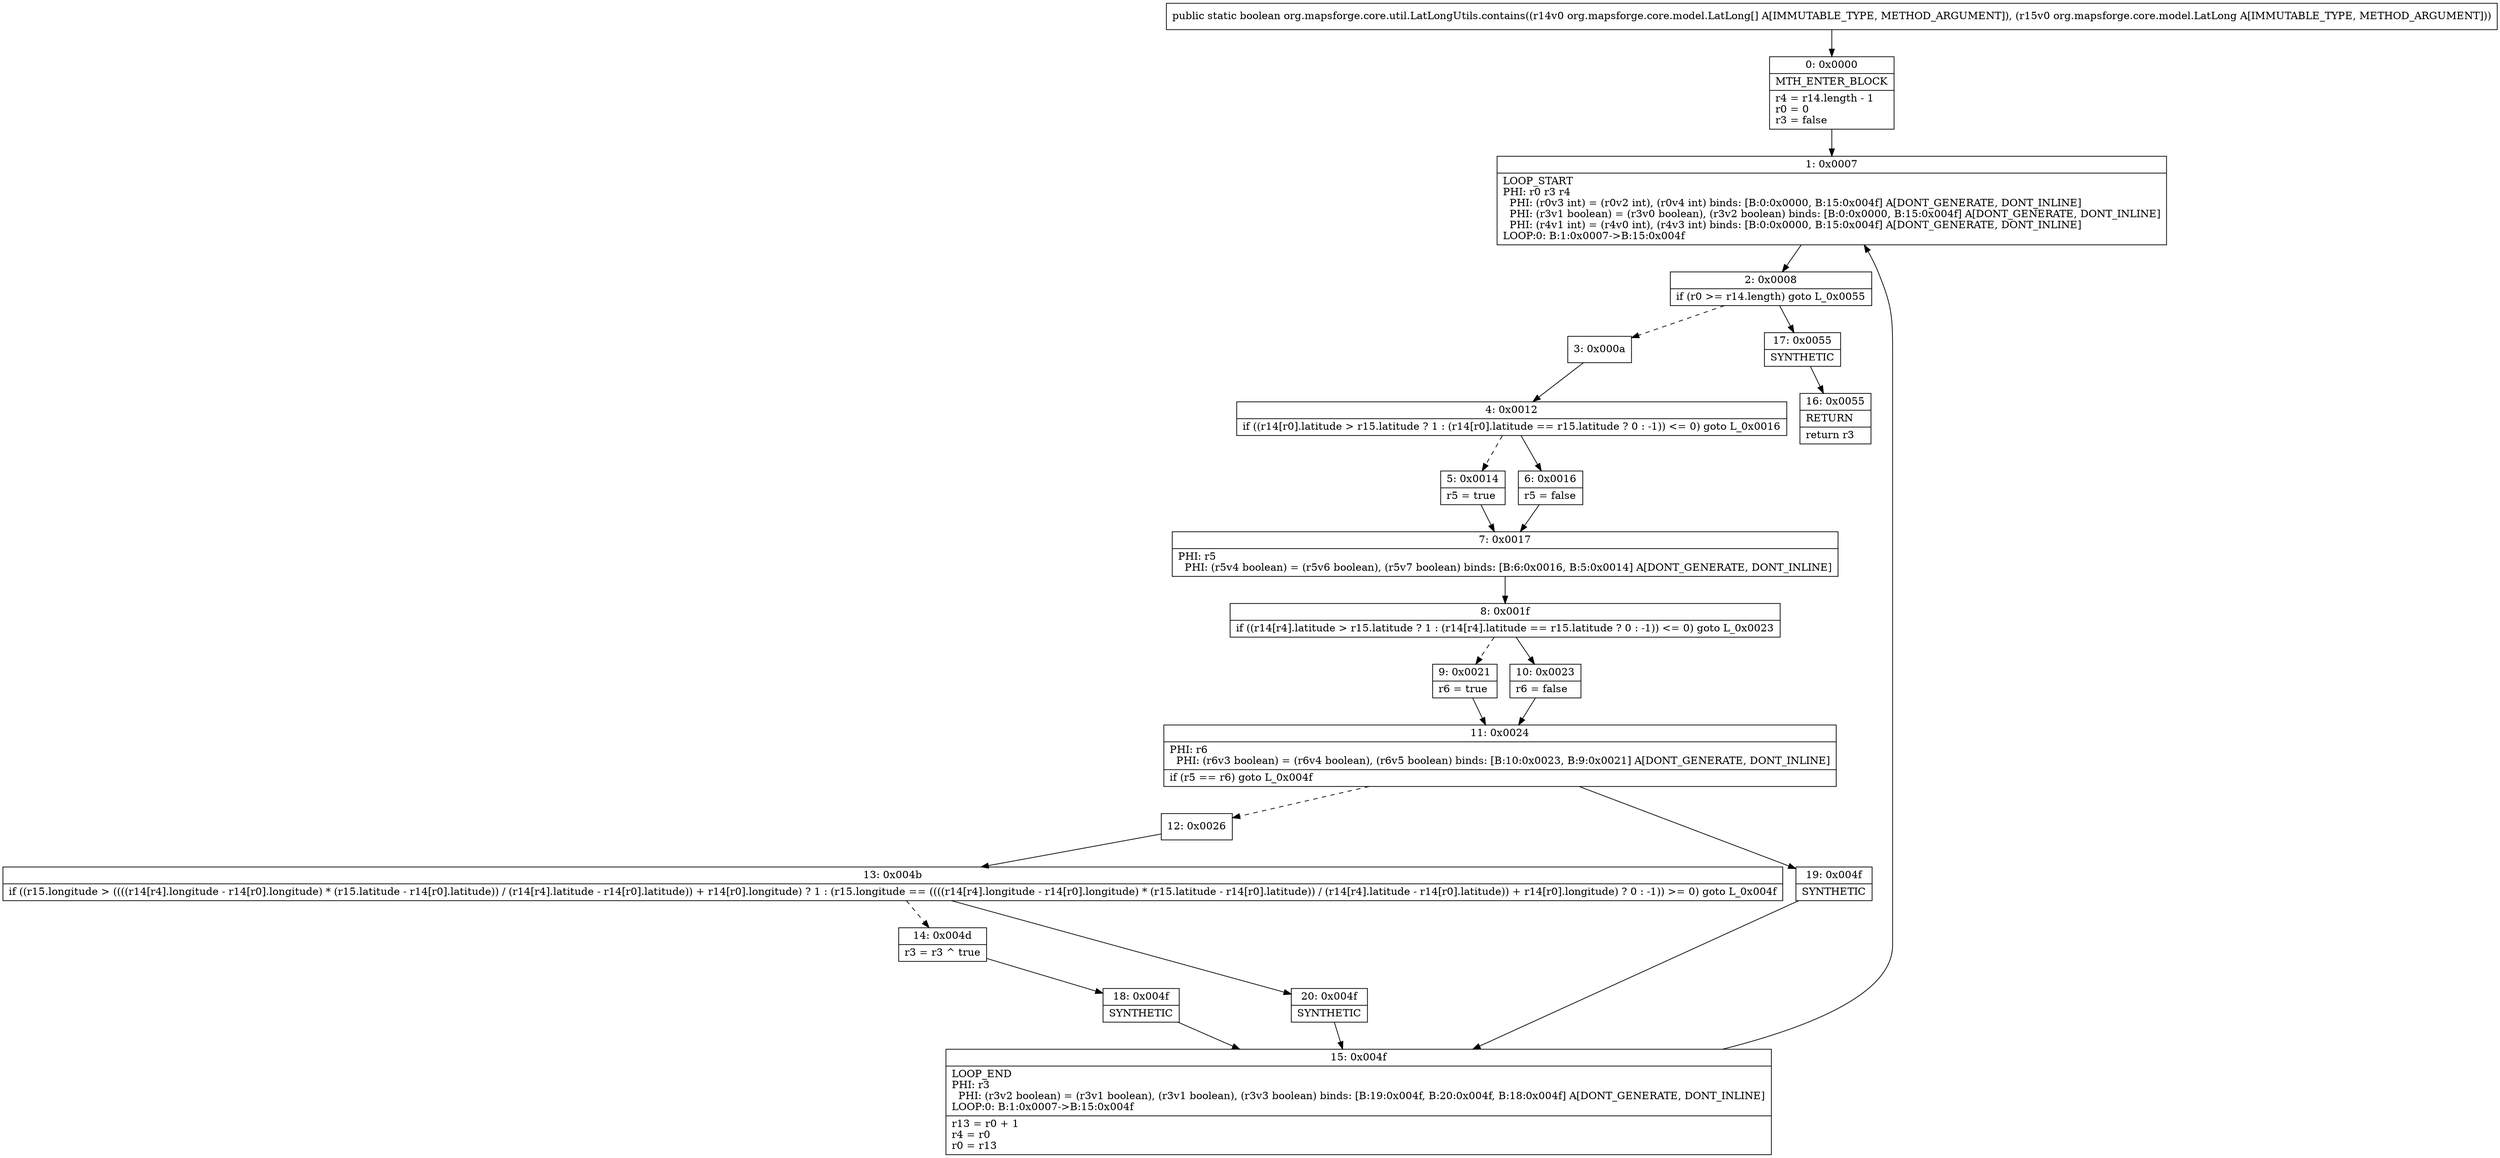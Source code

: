 digraph "CFG fororg.mapsforge.core.util.LatLongUtils.contains([Lorg\/mapsforge\/core\/model\/LatLong;Lorg\/mapsforge\/core\/model\/LatLong;)Z" {
Node_0 [shape=record,label="{0\:\ 0x0000|MTH_ENTER_BLOCK\l|r4 = r14.length \- 1\lr0 = 0\lr3 = false\l}"];
Node_1 [shape=record,label="{1\:\ 0x0007|LOOP_START\lPHI: r0 r3 r4 \l  PHI: (r0v3 int) = (r0v2 int), (r0v4 int) binds: [B:0:0x0000, B:15:0x004f] A[DONT_GENERATE, DONT_INLINE]\l  PHI: (r3v1 boolean) = (r3v0 boolean), (r3v2 boolean) binds: [B:0:0x0000, B:15:0x004f] A[DONT_GENERATE, DONT_INLINE]\l  PHI: (r4v1 int) = (r4v0 int), (r4v3 int) binds: [B:0:0x0000, B:15:0x004f] A[DONT_GENERATE, DONT_INLINE]\lLOOP:0: B:1:0x0007\-\>B:15:0x004f\l}"];
Node_2 [shape=record,label="{2\:\ 0x0008|if (r0 \>= r14.length) goto L_0x0055\l}"];
Node_3 [shape=record,label="{3\:\ 0x000a}"];
Node_4 [shape=record,label="{4\:\ 0x0012|if ((r14[r0].latitude \> r15.latitude ? 1 : (r14[r0].latitude == r15.latitude ? 0 : \-1)) \<= 0) goto L_0x0016\l}"];
Node_5 [shape=record,label="{5\:\ 0x0014|r5 = true\l}"];
Node_6 [shape=record,label="{6\:\ 0x0016|r5 = false\l}"];
Node_7 [shape=record,label="{7\:\ 0x0017|PHI: r5 \l  PHI: (r5v4 boolean) = (r5v6 boolean), (r5v7 boolean) binds: [B:6:0x0016, B:5:0x0014] A[DONT_GENERATE, DONT_INLINE]\l}"];
Node_8 [shape=record,label="{8\:\ 0x001f|if ((r14[r4].latitude \> r15.latitude ? 1 : (r14[r4].latitude == r15.latitude ? 0 : \-1)) \<= 0) goto L_0x0023\l}"];
Node_9 [shape=record,label="{9\:\ 0x0021|r6 = true\l}"];
Node_10 [shape=record,label="{10\:\ 0x0023|r6 = false\l}"];
Node_11 [shape=record,label="{11\:\ 0x0024|PHI: r6 \l  PHI: (r6v3 boolean) = (r6v4 boolean), (r6v5 boolean) binds: [B:10:0x0023, B:9:0x0021] A[DONT_GENERATE, DONT_INLINE]\l|if (r5 == r6) goto L_0x004f\l}"];
Node_12 [shape=record,label="{12\:\ 0x0026}"];
Node_13 [shape=record,label="{13\:\ 0x004b|if ((r15.longitude \> ((((r14[r4].longitude \- r14[r0].longitude) * (r15.latitude \- r14[r0].latitude)) \/ (r14[r4].latitude \- r14[r0].latitude)) + r14[r0].longitude) ? 1 : (r15.longitude == ((((r14[r4].longitude \- r14[r0].longitude) * (r15.latitude \- r14[r0].latitude)) \/ (r14[r4].latitude \- r14[r0].latitude)) + r14[r0].longitude) ? 0 : \-1)) \>= 0) goto L_0x004f\l}"];
Node_14 [shape=record,label="{14\:\ 0x004d|r3 = r3 ^ true\l}"];
Node_15 [shape=record,label="{15\:\ 0x004f|LOOP_END\lPHI: r3 \l  PHI: (r3v2 boolean) = (r3v1 boolean), (r3v1 boolean), (r3v3 boolean) binds: [B:19:0x004f, B:20:0x004f, B:18:0x004f] A[DONT_GENERATE, DONT_INLINE]\lLOOP:0: B:1:0x0007\-\>B:15:0x004f\l|r13 = r0 + 1\lr4 = r0\lr0 = r13\l}"];
Node_16 [shape=record,label="{16\:\ 0x0055|RETURN\l|return r3\l}"];
Node_17 [shape=record,label="{17\:\ 0x0055|SYNTHETIC\l}"];
Node_18 [shape=record,label="{18\:\ 0x004f|SYNTHETIC\l}"];
Node_19 [shape=record,label="{19\:\ 0x004f|SYNTHETIC\l}"];
Node_20 [shape=record,label="{20\:\ 0x004f|SYNTHETIC\l}"];
MethodNode[shape=record,label="{public static boolean org.mapsforge.core.util.LatLongUtils.contains((r14v0 org.mapsforge.core.model.LatLong[] A[IMMUTABLE_TYPE, METHOD_ARGUMENT]), (r15v0 org.mapsforge.core.model.LatLong A[IMMUTABLE_TYPE, METHOD_ARGUMENT])) }"];
MethodNode -> Node_0;
Node_0 -> Node_1;
Node_1 -> Node_2;
Node_2 -> Node_3[style=dashed];
Node_2 -> Node_17;
Node_3 -> Node_4;
Node_4 -> Node_5[style=dashed];
Node_4 -> Node_6;
Node_5 -> Node_7;
Node_6 -> Node_7;
Node_7 -> Node_8;
Node_8 -> Node_9[style=dashed];
Node_8 -> Node_10;
Node_9 -> Node_11;
Node_10 -> Node_11;
Node_11 -> Node_12[style=dashed];
Node_11 -> Node_19;
Node_12 -> Node_13;
Node_13 -> Node_14[style=dashed];
Node_13 -> Node_20;
Node_14 -> Node_18;
Node_15 -> Node_1;
Node_17 -> Node_16;
Node_18 -> Node_15;
Node_19 -> Node_15;
Node_20 -> Node_15;
}

